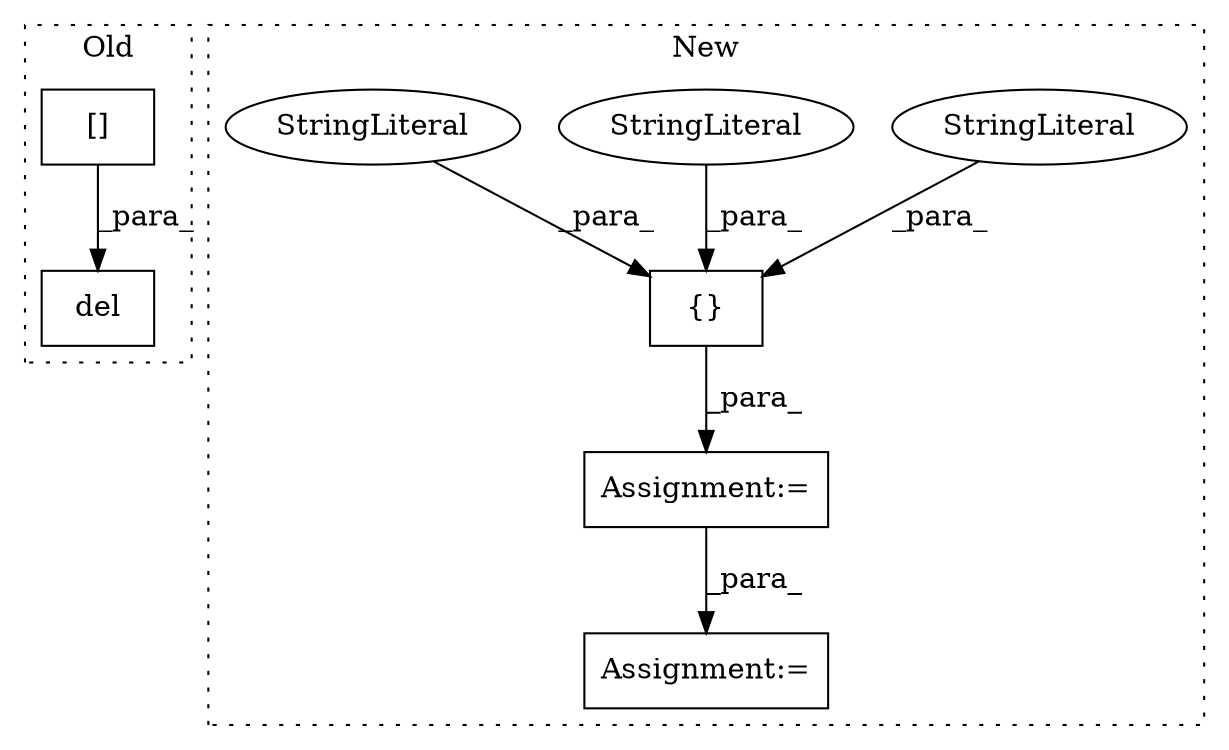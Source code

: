 digraph G {
subgraph cluster0 {
1 [label="del" a="32" s="1680,1695" l="4,1" shape="box"];
4 [label="[]" a="2" s="1684,1694" l="7,1" shape="box"];
label = "Old";
style="dotted";
}
subgraph cluster1 {
2 [label="{}" a="4" s="1017,1095" l="1,1" shape="box"];
3 [label="Assignment:=" a="7" s="1241" l="1" shape="box"];
5 [label="StringLiteral" a="45" s="1048" l="5" shape="ellipse"];
6 [label="StringLiteral" a="45" s="1068" l="14" shape="ellipse"];
7 [label="Assignment:=" a="7" s="1280" l="12" shape="box"];
8 [label="StringLiteral" a="45" s="1018" l="11" shape="ellipse"];
label = "New";
style="dotted";
}
2 -> 3 [label="_para_"];
3 -> 7 [label="_para_"];
4 -> 1 [label="_para_"];
5 -> 2 [label="_para_"];
6 -> 2 [label="_para_"];
8 -> 2 [label="_para_"];
}